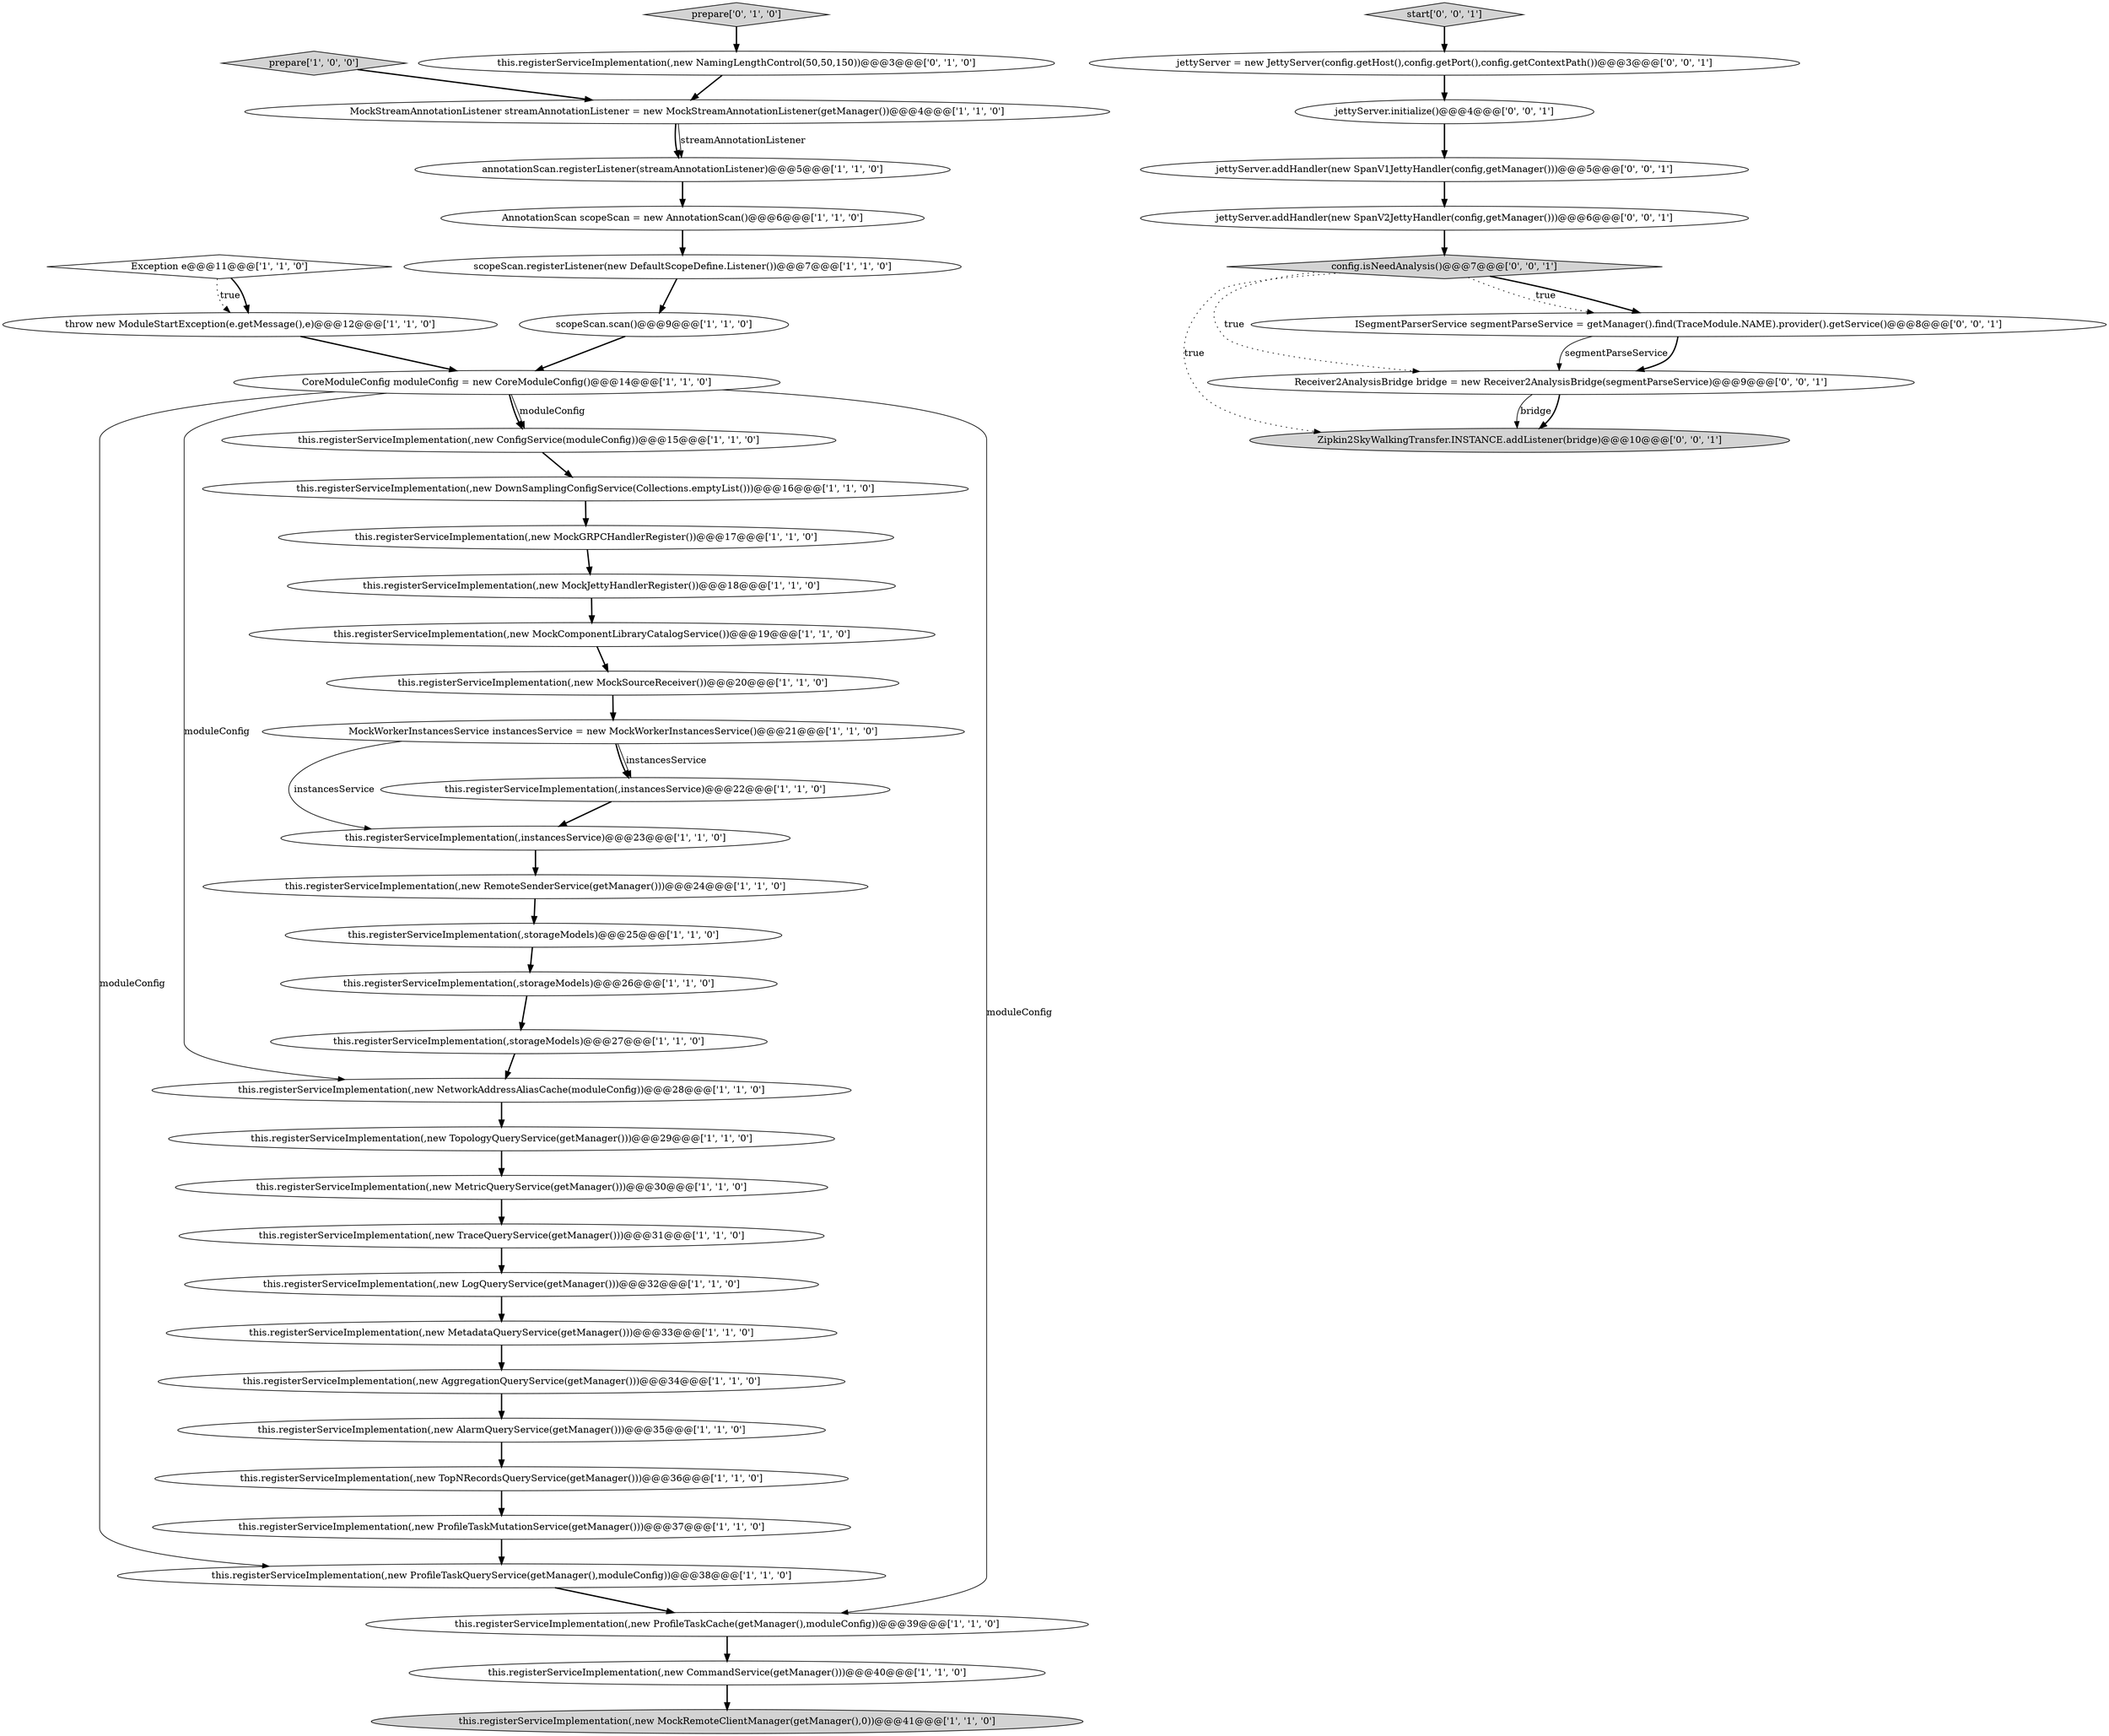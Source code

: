 digraph {
24 [style = filled, label = "this.registerServiceImplementation(,new MetadataQueryService(getManager()))@@@33@@@['1', '1', '0']", fillcolor = white, shape = ellipse image = "AAA0AAABBB1BBB"];
43 [style = filled, label = "Zipkin2SkyWalkingTransfer.INSTANCE.addListener(bridge)@@@10@@@['0', '0', '1']", fillcolor = lightgray, shape = ellipse image = "AAA0AAABBB3BBB"];
40 [style = filled, label = "Receiver2AnalysisBridge bridge = new Receiver2AnalysisBridge(segmentParseService)@@@9@@@['0', '0', '1']", fillcolor = white, shape = ellipse image = "AAA0AAABBB3BBB"];
8 [style = filled, label = "CoreModuleConfig moduleConfig = new CoreModuleConfig()@@@14@@@['1', '1', '0']", fillcolor = white, shape = ellipse image = "AAA0AAABBB1BBB"];
30 [style = filled, label = "this.registerServiceImplementation(,new MockJettyHandlerRegister())@@@18@@@['1', '1', '0']", fillcolor = white, shape = ellipse image = "AAA0AAABBB1BBB"];
10 [style = filled, label = "this.registerServiceImplementation(,new ProfileTaskQueryService(getManager(),moduleConfig))@@@38@@@['1', '1', '0']", fillcolor = white, shape = ellipse image = "AAA0AAABBB1BBB"];
11 [style = filled, label = "this.registerServiceImplementation(,new ProfileTaskMutationService(getManager()))@@@37@@@['1', '1', '0']", fillcolor = white, shape = ellipse image = "AAA0AAABBB1BBB"];
0 [style = filled, label = "this.registerServiceImplementation(,new MockGRPCHandlerRegister())@@@17@@@['1', '1', '0']", fillcolor = white, shape = ellipse image = "AAA0AAABBB1BBB"];
22 [style = filled, label = "this.registerServiceImplementation(,new MockComponentLibraryCatalogService())@@@19@@@['1', '1', '0']", fillcolor = white, shape = ellipse image = "AAA0AAABBB1BBB"];
16 [style = filled, label = "this.registerServiceImplementation(,storageModels)@@@27@@@['1', '1', '0']", fillcolor = white, shape = ellipse image = "AAA0AAABBB1BBB"];
20 [style = filled, label = "this.registerServiceImplementation(,new NetworkAddressAliasCache(moduleConfig))@@@28@@@['1', '1', '0']", fillcolor = white, shape = ellipse image = "AAA0AAABBB1BBB"];
28 [style = filled, label = "MockWorkerInstancesService instancesService = new MockWorkerInstancesService()@@@21@@@['1', '1', '0']", fillcolor = white, shape = ellipse image = "AAA0AAABBB1BBB"];
5 [style = filled, label = "throw new ModuleStartException(e.getMessage(),e)@@@12@@@['1', '1', '0']", fillcolor = white, shape = ellipse image = "AAA0AAABBB1BBB"];
2 [style = filled, label = "this.registerServiceImplementation(,new MockSourceReceiver())@@@20@@@['1', '1', '0']", fillcolor = white, shape = ellipse image = "AAA0AAABBB1BBB"];
21 [style = filled, label = "this.registerServiceImplementation(,new AlarmQueryService(getManager()))@@@35@@@['1', '1', '0']", fillcolor = white, shape = ellipse image = "AAA0AAABBB1BBB"];
37 [style = filled, label = "prepare['0', '1', '0']", fillcolor = lightgray, shape = diamond image = "AAA0AAABBB2BBB"];
44 [style = filled, label = "jettyServer = new JettyServer(config.getHost(),config.getPort(),config.getContextPath())@@@3@@@['0', '0', '1']", fillcolor = white, shape = ellipse image = "AAA0AAABBB3BBB"];
26 [style = filled, label = "this.registerServiceImplementation(,new ConfigService(moduleConfig))@@@15@@@['1', '1', '0']", fillcolor = white, shape = ellipse image = "AAA0AAABBB1BBB"];
1 [style = filled, label = "this.registerServiceImplementation(,new TopologyQueryService(getManager()))@@@29@@@['1', '1', '0']", fillcolor = white, shape = ellipse image = "AAA0AAABBB1BBB"];
35 [style = filled, label = "this.registerServiceImplementation(,new ProfileTaskCache(getManager(),moduleConfig))@@@39@@@['1', '1', '0']", fillcolor = white, shape = ellipse image = "AAA0AAABBB1BBB"];
25 [style = filled, label = "this.registerServiceImplementation(,new AggregationQueryService(getManager()))@@@34@@@['1', '1', '0']", fillcolor = white, shape = ellipse image = "AAA0AAABBB1BBB"];
39 [style = filled, label = "ISegmentParserService segmentParseService = getManager().find(TraceModule.NAME).provider().getService()@@@8@@@['0', '0', '1']", fillcolor = white, shape = ellipse image = "AAA0AAABBB3BBB"];
15 [style = filled, label = "AnnotationScan scopeScan = new AnnotationScan()@@@6@@@['1', '1', '0']", fillcolor = white, shape = ellipse image = "AAA0AAABBB1BBB"];
38 [style = filled, label = "jettyServer.initialize()@@@4@@@['0', '0', '1']", fillcolor = white, shape = ellipse image = "AAA0AAABBB3BBB"];
34 [style = filled, label = "this.registerServiceImplementation(,new DownSamplingConfigService(Collections.emptyList()))@@@16@@@['1', '1', '0']", fillcolor = white, shape = ellipse image = "AAA0AAABBB1BBB"];
29 [style = filled, label = "prepare['1', '0', '0']", fillcolor = lightgray, shape = diamond image = "AAA0AAABBB1BBB"];
9 [style = filled, label = "this.registerServiceImplementation(,new MetricQueryService(getManager()))@@@30@@@['1', '1', '0']", fillcolor = white, shape = ellipse image = "AAA0AAABBB1BBB"];
46 [style = filled, label = "jettyServer.addHandler(new SpanV1JettyHandler(config,getManager()))@@@5@@@['0', '0', '1']", fillcolor = white, shape = ellipse image = "AAA0AAABBB3BBB"];
41 [style = filled, label = "start['0', '0', '1']", fillcolor = lightgray, shape = diamond image = "AAA0AAABBB3BBB"];
13 [style = filled, label = "this.registerServiceImplementation(,new TraceQueryService(getManager()))@@@31@@@['1', '1', '0']", fillcolor = white, shape = ellipse image = "AAA0AAABBB1BBB"];
36 [style = filled, label = "this.registerServiceImplementation(,new NamingLengthControl(50,50,150))@@@3@@@['0', '1', '0']", fillcolor = white, shape = ellipse image = "AAA1AAABBB2BBB"];
4 [style = filled, label = "this.registerServiceImplementation(,new CommandService(getManager()))@@@40@@@['1', '1', '0']", fillcolor = white, shape = ellipse image = "AAA0AAABBB1BBB"];
23 [style = filled, label = "this.registerServiceImplementation(,instancesService)@@@23@@@['1', '1', '0']", fillcolor = white, shape = ellipse image = "AAA0AAABBB1BBB"];
32 [style = filled, label = "this.registerServiceImplementation(,storageModels)@@@25@@@['1', '1', '0']", fillcolor = white, shape = ellipse image = "AAA0AAABBB1BBB"];
14 [style = filled, label = "MockStreamAnnotationListener streamAnnotationListener = new MockStreamAnnotationListener(getManager())@@@4@@@['1', '1', '0']", fillcolor = white, shape = ellipse image = "AAA0AAABBB1BBB"];
12 [style = filled, label = "scopeScan.registerListener(new DefaultScopeDefine.Listener())@@@7@@@['1', '1', '0']", fillcolor = white, shape = ellipse image = "AAA0AAABBB1BBB"];
7 [style = filled, label = "this.registerServiceImplementation(,new MockRemoteClientManager(getManager(),0))@@@41@@@['1', '1', '0']", fillcolor = lightgray, shape = ellipse image = "AAA0AAABBB1BBB"];
17 [style = filled, label = "this.registerServiceImplementation(,new TopNRecordsQueryService(getManager()))@@@36@@@['1', '1', '0']", fillcolor = white, shape = ellipse image = "AAA0AAABBB1BBB"];
6 [style = filled, label = "this.registerServiceImplementation(,new RemoteSenderService(getManager()))@@@24@@@['1', '1', '0']", fillcolor = white, shape = ellipse image = "AAA0AAABBB1BBB"];
27 [style = filled, label = "Exception e@@@11@@@['1', '1', '0']", fillcolor = white, shape = diamond image = "AAA0AAABBB1BBB"];
31 [style = filled, label = "this.registerServiceImplementation(,new LogQueryService(getManager()))@@@32@@@['1', '1', '0']", fillcolor = white, shape = ellipse image = "AAA0AAABBB1BBB"];
45 [style = filled, label = "config.isNeedAnalysis()@@@7@@@['0', '0', '1']", fillcolor = lightgray, shape = diamond image = "AAA0AAABBB3BBB"];
3 [style = filled, label = "annotationScan.registerListener(streamAnnotationListener)@@@5@@@['1', '1', '0']", fillcolor = white, shape = ellipse image = "AAA0AAABBB1BBB"];
42 [style = filled, label = "jettyServer.addHandler(new SpanV2JettyHandler(config,getManager()))@@@6@@@['0', '0', '1']", fillcolor = white, shape = ellipse image = "AAA0AAABBB3BBB"];
19 [style = filled, label = "this.registerServiceImplementation(,storageModels)@@@26@@@['1', '1', '0']", fillcolor = white, shape = ellipse image = "AAA0AAABBB1BBB"];
18 [style = filled, label = "scopeScan.scan()@@@9@@@['1', '1', '0']", fillcolor = white, shape = ellipse image = "AAA0AAABBB1BBB"];
33 [style = filled, label = "this.registerServiceImplementation(,instancesService)@@@22@@@['1', '1', '0']", fillcolor = white, shape = ellipse image = "AAA0AAABBB1BBB"];
22->2 [style = bold, label=""];
42->45 [style = bold, label=""];
40->43 [style = solid, label="bridge"];
5->8 [style = bold, label=""];
28->23 [style = solid, label="instancesService"];
14->3 [style = bold, label=""];
1->9 [style = bold, label=""];
4->7 [style = bold, label=""];
35->4 [style = bold, label=""];
27->5 [style = dotted, label="true"];
10->35 [style = bold, label=""];
8->26 [style = bold, label=""];
15->12 [style = bold, label=""];
40->43 [style = bold, label=""];
41->44 [style = bold, label=""];
45->40 [style = dotted, label="true"];
21->17 [style = bold, label=""];
9->13 [style = bold, label=""];
30->22 [style = bold, label=""];
13->31 [style = bold, label=""];
39->40 [style = solid, label="segmentParseService"];
38->46 [style = bold, label=""];
46->42 [style = bold, label=""];
34->0 [style = bold, label=""];
2->28 [style = bold, label=""];
20->1 [style = bold, label=""];
19->16 [style = bold, label=""];
25->21 [style = bold, label=""];
44->38 [style = bold, label=""];
37->36 [style = bold, label=""];
23->6 [style = bold, label=""];
11->10 [style = bold, label=""];
6->32 [style = bold, label=""];
45->39 [style = dotted, label="true"];
14->3 [style = solid, label="streamAnnotationListener"];
28->33 [style = bold, label=""];
26->34 [style = bold, label=""];
33->23 [style = bold, label=""];
27->5 [style = bold, label=""];
45->43 [style = dotted, label="true"];
36->14 [style = bold, label=""];
12->18 [style = bold, label=""];
3->15 [style = bold, label=""];
17->11 [style = bold, label=""];
8->10 [style = solid, label="moduleConfig"];
16->20 [style = bold, label=""];
0->30 [style = bold, label=""];
39->40 [style = bold, label=""];
24->25 [style = bold, label=""];
18->8 [style = bold, label=""];
31->24 [style = bold, label=""];
29->14 [style = bold, label=""];
8->20 [style = solid, label="moduleConfig"];
45->39 [style = bold, label=""];
8->35 [style = solid, label="moduleConfig"];
8->26 [style = solid, label="moduleConfig"];
28->33 [style = solid, label="instancesService"];
32->19 [style = bold, label=""];
}
